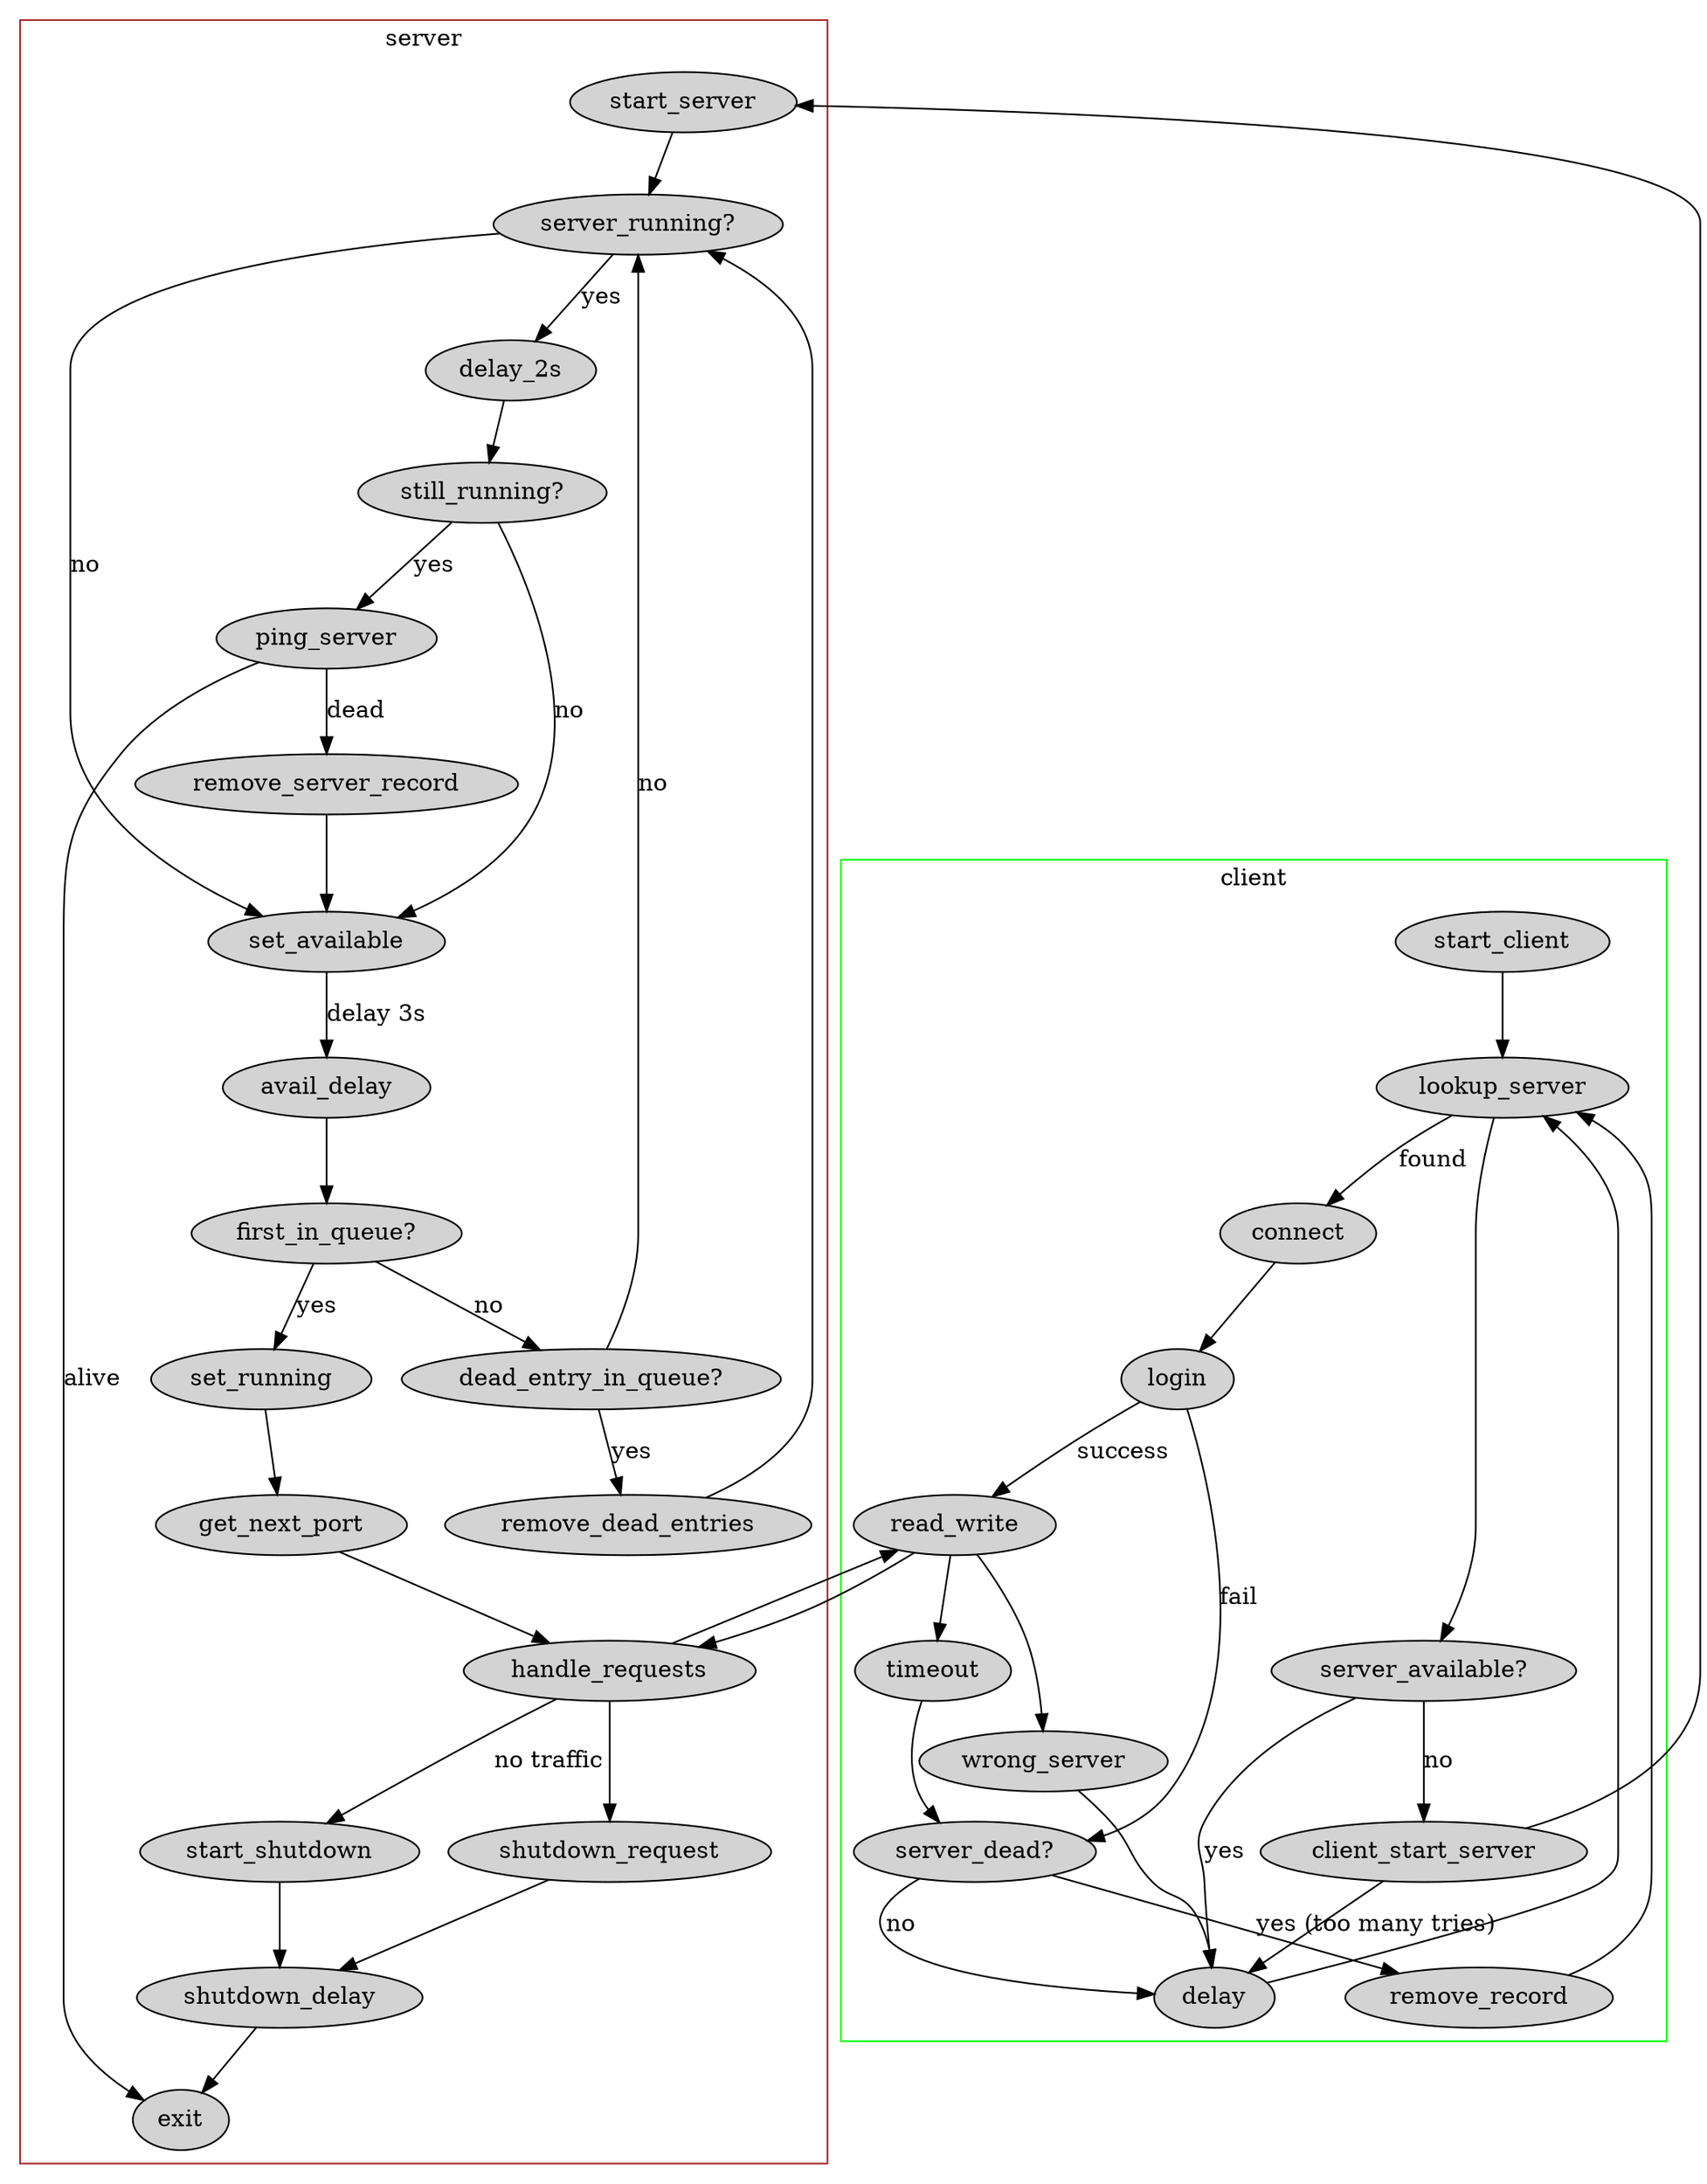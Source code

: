 digraph G {

    // put client after server so server_start node is visible
    //
    subgraph cluster_0 {
        node [style=filled];
	
	start_client -> lookup_server;
	lookup_server -> connect [label=found];

	lookup_server -> "server_available?";
	"server_available?" -> delay [label=yes];
	"server_available?" -> client_start_server [label=no];

	client_start_server -> delay;

	connect -> login;
	login -> read_write [label=success];
	login -> "server_dead?" [label=fail];

	read_write -> timeout -> "server_dead?";
	read_write -> wrong_server -> delay;
	// read_write -> read_write;
	
	"server_dead?" -> remove_record [label="yes (too many tries)"];
	remove_record -> lookup_server;
	"server_dead?" -> delay [label=no];

	delay -> lookup_server;	

        label = "client";
        color=green;
    }

    subgraph cluster_1 {
        node [style=filled];
	
	start_server -> "server_running?";
	"server_running?" -> set_available [label="no"];
	"server_running?" -> delay_2s [label="yes"];
	delay_2s -> "still_running?";
	"still_running?" -> ping_server [label=yes];
	"still_running?" -> set_available [label=no];
	ping_server -> exit [label=alive];
	ping_server -> remove_server_record [label=dead];
	remove_server_record -> set_available;
	set_available -> avail_delay [label="delay 3s"];
	avail_delay -> "first_in_queue?";

	"first_in_queue?" -> set_running [label=yes];
	set_running -> get_next_port -> handle_requests;
	"first_in_queue?" -> "dead_entry_in_queue?" [label=no];
	"dead_entry_in_queue?" -> "server_running?" [label=no];
	"dead_entry_in_queue?" -> "remove_dead_entries" [label=yes];
	remove_dead_entries -> "server_running?";

	handle_requests -> start_shutdown [label="no traffic"];
	handle_requests -> shutdown_request;
	start_shutdown -> shutdown_delay;
	shutdown_request -> shutdown_delay;
	shutdown_delay -> exit;
	
        label = "server";
        color=brown;
    }

    client_start_server -> start_server;
    handle_requests -> read_write;
    read_write -> handle_requests;
}
